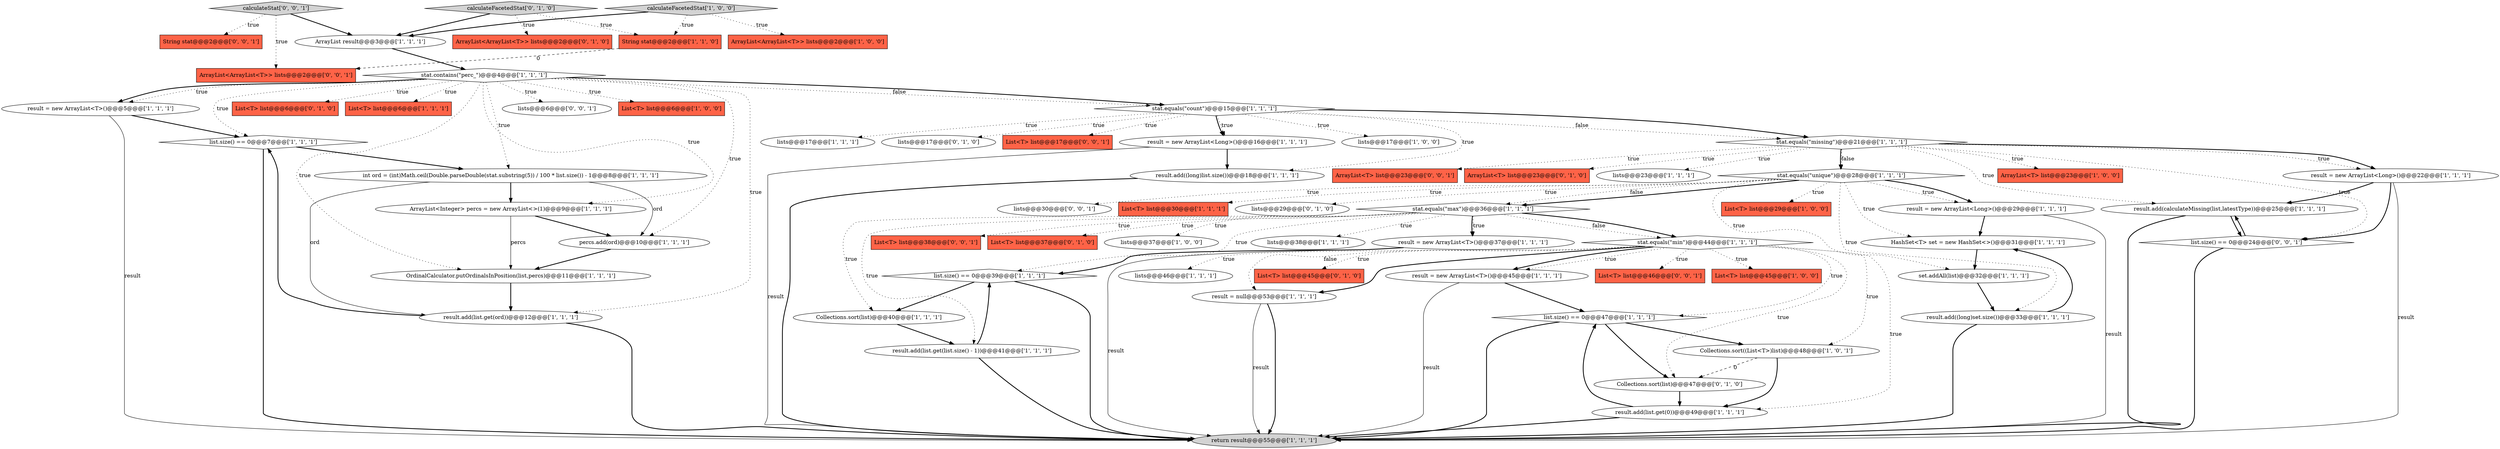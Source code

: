 digraph {
61 [style = filled, label = "calculateStat['0', '0', '1']", fillcolor = lightgray, shape = diamond image = "AAA0AAABBB3BBB"];
33 [style = filled, label = "result = new ArrayList<T>()@@@45@@@['1', '1', '1']", fillcolor = white, shape = ellipse image = "AAA0AAABBB1BBB"];
63 [style = filled, label = "List<T> list@@@46@@@['0', '0', '1']", fillcolor = tomato, shape = box image = "AAA0AAABBB3BBB"];
14 [style = filled, label = "result = new ArrayList<T>()@@@5@@@['1', '1', '1']", fillcolor = white, shape = ellipse image = "AAA0AAABBB1BBB"];
2 [style = filled, label = "List<T> list@@@45@@@['1', '0', '0']", fillcolor = tomato, shape = box image = "AAA0AAABBB1BBB"];
3 [style = filled, label = "lists@@@37@@@['1', '0', '0']", fillcolor = white, shape = ellipse image = "AAA0AAABBB1BBB"];
45 [style = filled, label = "list.size() == 0@@@7@@@['1', '1', '1']", fillcolor = white, shape = diamond image = "AAA0AAABBB1BBB"];
52 [style = filled, label = "ArrayList<ArrayList<T>> lists@@@2@@@['0', '1', '0']", fillcolor = tomato, shape = box image = "AAA0AAABBB2BBB"];
0 [style = filled, label = "List<T> list@@@29@@@['1', '0', '0']", fillcolor = tomato, shape = box image = "AAA0AAABBB1BBB"];
50 [style = filled, label = "Collections.sort(list)@@@47@@@['0', '1', '0']", fillcolor = white, shape = ellipse image = "AAA1AAABBB2BBB"];
9 [style = filled, label = "lists@@@38@@@['1', '1', '1']", fillcolor = white, shape = ellipse image = "AAA0AAABBB1BBB"];
43 [style = filled, label = "stat.contains(\"perc_\")@@@4@@@['1', '1', '1']", fillcolor = white, shape = diamond image = "AAA0AAABBB1BBB"];
4 [style = filled, label = "result.add(list.get(0))@@@49@@@['1', '1', '1']", fillcolor = white, shape = ellipse image = "AAA0AAABBB1BBB"];
23 [style = filled, label = "ArrayList<T> list@@@23@@@['1', '0', '0']", fillcolor = tomato, shape = box image = "AAA0AAABBB1BBB"];
19 [style = filled, label = "result.add(calculateMissing(list,latestType))@@@25@@@['1', '1', '1']", fillcolor = white, shape = ellipse image = "AAA0AAABBB1BBB"];
8 [style = filled, label = "lists@@@17@@@['1', '1', '1']", fillcolor = white, shape = ellipse image = "AAA0AAABBB1BBB"];
55 [style = filled, label = "List<T> list@@@6@@@['0', '1', '0']", fillcolor = tomato, shape = box image = "AAA0AAABBB2BBB"];
59 [style = filled, label = "ArrayList<T> list@@@23@@@['0', '0', '1']", fillcolor = tomato, shape = box image = "AAA0AAABBB3BBB"];
24 [style = filled, label = "List<T> list@@@6@@@['1', '1', '1']", fillcolor = tomato, shape = box image = "AAA0AAABBB1BBB"];
42 [style = filled, label = "stat.equals(\"min\")@@@44@@@['1', '1', '1']", fillcolor = white, shape = diamond image = "AAA0AAABBB1BBB"];
47 [style = filled, label = "lists@@@17@@@['0', '1', '0']", fillcolor = white, shape = ellipse image = "AAA0AAABBB2BBB"];
60 [style = filled, label = "String stat@@@2@@@['0', '0', '1']", fillcolor = tomato, shape = box image = "AAA0AAABBB3BBB"];
56 [style = filled, label = "List<T> list@@@17@@@['0', '0', '1']", fillcolor = tomato, shape = box image = "AAA0AAABBB3BBB"];
27 [style = filled, label = "ArrayList result@@@3@@@['1', '1', '1']", fillcolor = white, shape = ellipse image = "AAA0AAABBB1BBB"];
10 [style = filled, label = "result = new ArrayList<T>()@@@37@@@['1', '1', '1']", fillcolor = white, shape = ellipse image = "AAA0AAABBB1BBB"];
12 [style = filled, label = "list.size() == 0@@@39@@@['1', '1', '1']", fillcolor = white, shape = diamond image = "AAA0AAABBB1BBB"];
39 [style = filled, label = "result = new ArrayList<Long>()@@@29@@@['1', '1', '1']", fillcolor = white, shape = ellipse image = "AAA0AAABBB1BBB"];
25 [style = filled, label = "percs.add(ord)@@@10@@@['1', '1', '1']", fillcolor = white, shape = ellipse image = "AAA0AAABBB1BBB"];
28 [style = filled, label = "stat.equals(\"missing\")@@@21@@@['1', '1', '1']", fillcolor = white, shape = diamond image = "AAA0AAABBB1BBB"];
6 [style = filled, label = "ArrayList<ArrayList<T>> lists@@@2@@@['1', '0', '0']", fillcolor = tomato, shape = box image = "AAA0AAABBB1BBB"];
29 [style = filled, label = "set.addAll(list)@@@32@@@['1', '1', '1']", fillcolor = white, shape = ellipse image = "AAA0AAABBB1BBB"];
38 [style = filled, label = "stat.equals(\"unique\")@@@28@@@['1', '1', '1']", fillcolor = white, shape = diamond image = "AAA0AAABBB1BBB"];
51 [style = filled, label = "ArrayList<T> list@@@23@@@['0', '1', '0']", fillcolor = tomato, shape = box image = "AAA0AAABBB2BBB"];
15 [style = filled, label = "result.add(list.get(ord))@@@12@@@['1', '1', '1']", fillcolor = white, shape = ellipse image = "AAA0AAABBB1BBB"];
35 [style = filled, label = "ArrayList<Integer> percs = new ArrayList<>(1)@@@9@@@['1', '1', '1']", fillcolor = white, shape = ellipse image = "AAA0AAABBB1BBB"];
5 [style = filled, label = "lists@@@17@@@['1', '0', '0']", fillcolor = white, shape = ellipse image = "AAA0AAABBB1BBB"];
36 [style = filled, label = "lists@@@23@@@['1', '1', '1']", fillcolor = white, shape = ellipse image = "AAA0AAABBB1BBB"];
40 [style = filled, label = "result = new ArrayList<Long>()@@@22@@@['1', '1', '1']", fillcolor = white, shape = ellipse image = "AAA0AAABBB1BBB"];
20 [style = filled, label = "stat.equals(\"max\")@@@36@@@['1', '1', '1']", fillcolor = white, shape = diamond image = "AAA0AAABBB1BBB"];
57 [style = filled, label = "lists@@@30@@@['0', '0', '1']", fillcolor = white, shape = ellipse image = "AAA0AAABBB3BBB"];
22 [style = filled, label = "list.size() == 0@@@47@@@['1', '1', '1']", fillcolor = white, shape = diamond image = "AAA0AAABBB1BBB"];
34 [style = filled, label = "lists@@@46@@@['1', '1', '1']", fillcolor = white, shape = ellipse image = "AAA0AAABBB1BBB"];
53 [style = filled, label = "calculateFacetedStat['0', '1', '0']", fillcolor = lightgray, shape = diamond image = "AAA0AAABBB2BBB"];
32 [style = filled, label = "result.add((long)list.size())@@@18@@@['1', '1', '1']", fillcolor = white, shape = ellipse image = "AAA0AAABBB1BBB"];
62 [style = filled, label = "ArrayList<ArrayList<T>> lists@@@2@@@['0', '0', '1']", fillcolor = tomato, shape = box image = "AAA0AAABBB3BBB"];
17 [style = filled, label = "String stat@@@2@@@['1', '1', '0']", fillcolor = tomato, shape = box image = "AAA0AAABBB1BBB"];
26 [style = filled, label = "Collections.sort((List<T>)list)@@@48@@@['1', '0', '1']", fillcolor = white, shape = ellipse image = "AAA0AAABBB1BBB"];
65 [style = filled, label = "lists@@@6@@@['0', '0', '1']", fillcolor = white, shape = ellipse image = "AAA0AAABBB3BBB"];
21 [style = filled, label = "HashSet<T> set = new HashSet<>()@@@31@@@['1', '1', '1']", fillcolor = white, shape = ellipse image = "AAA0AAABBB1BBB"];
49 [style = filled, label = "List<T> list@@@45@@@['0', '1', '0']", fillcolor = tomato, shape = box image = "AAA0AAABBB2BBB"];
41 [style = filled, label = "result = new ArrayList<Long>()@@@16@@@['1', '1', '1']", fillcolor = white, shape = ellipse image = "AAA0AAABBB1BBB"];
30 [style = filled, label = "List<T> list@@@30@@@['1', '1', '1']", fillcolor = tomato, shape = box image = "AAA0AAABBB1BBB"];
11 [style = filled, label = "List<T> list@@@6@@@['1', '0', '0']", fillcolor = tomato, shape = box image = "AAA0AAABBB1BBB"];
46 [style = filled, label = "Collections.sort(list)@@@40@@@['1', '1', '1']", fillcolor = white, shape = ellipse image = "AAA0AAABBB1BBB"];
7 [style = filled, label = "int ord = (int)Math.ceil(Double.parseDouble(stat.substring(5)) / 100 * list.size()) - 1@@@8@@@['1', '1', '1']", fillcolor = white, shape = ellipse image = "AAA0AAABBB1BBB"];
48 [style = filled, label = "lists@@@29@@@['0', '1', '0']", fillcolor = white, shape = ellipse image = "AAA0AAABBB2BBB"];
18 [style = filled, label = "result.add(list.get(list.size() - 1))@@@41@@@['1', '1', '1']", fillcolor = white, shape = ellipse image = "AAA0AAABBB1BBB"];
58 [style = filled, label = "List<T> list@@@38@@@['0', '0', '1']", fillcolor = tomato, shape = box image = "AAA0AAABBB3BBB"];
13 [style = filled, label = "result = null@@@53@@@['1', '1', '1']", fillcolor = white, shape = ellipse image = "AAA0AAABBB1BBB"];
64 [style = filled, label = "list.size() == 0@@@24@@@['0', '0', '1']", fillcolor = white, shape = diamond image = "AAA0AAABBB3BBB"];
1 [style = filled, label = "result.add((long)set.size())@@@33@@@['1', '1', '1']", fillcolor = white, shape = ellipse image = "AAA0AAABBB1BBB"];
44 [style = filled, label = "calculateFacetedStat['1', '0', '0']", fillcolor = lightgray, shape = diamond image = "AAA0AAABBB1BBB"];
31 [style = filled, label = "stat.equals(\"count\")@@@15@@@['1', '1', '1']", fillcolor = white, shape = diamond image = "AAA0AAABBB1BBB"];
54 [style = filled, label = "List<T> list@@@37@@@['0', '1', '0']", fillcolor = tomato, shape = box image = "AAA0AAABBB2BBB"];
37 [style = filled, label = "OrdinalCalculator.putOrdinalsInPosition(list,percs)@@@11@@@['1', '1', '1']", fillcolor = white, shape = ellipse image = "AAA0AAABBB1BBB"];
16 [style = filled, label = "return result@@@55@@@['1', '1', '1']", fillcolor = lightgray, shape = ellipse image = "AAA0AAABBB1BBB"];
42->22 [style = dotted, label="true"];
35->37 [style = solid, label="percs"];
44->17 [style = dotted, label="true"];
28->38 [style = dotted, label="false"];
20->10 [style = bold, label=""];
19->64 [style = bold, label=""];
42->13 [style = dotted, label="false"];
20->18 [style = dotted, label="true"];
53->52 [style = dotted, label="true"];
39->16 [style = solid, label="result"];
38->39 [style = dotted, label="true"];
4->22 [style = bold, label=""];
13->16 [style = solid, label="result"];
12->16 [style = bold, label=""];
45->16 [style = bold, label=""];
28->64 [style = dotted, label="true"];
43->14 [style = bold, label=""];
42->33 [style = dotted, label="true"];
20->10 [style = dotted, label="true"];
43->11 [style = dotted, label="true"];
12->46 [style = bold, label=""];
15->16 [style = bold, label=""];
31->32 [style = dotted, label="true"];
43->35 [style = dotted, label="true"];
53->17 [style = dotted, label="true"];
22->50 [style = bold, label=""];
28->36 [style = dotted, label="true"];
43->65 [style = dotted, label="true"];
25->37 [style = bold, label=""];
50->4 [style = bold, label=""];
43->14 [style = dotted, label="true"];
38->39 [style = bold, label=""];
42->63 [style = dotted, label="true"];
53->27 [style = bold, label=""];
42->2 [style = dotted, label="true"];
38->1 [style = dotted, label="true"];
42->34 [style = dotted, label="true"];
61->62 [style = dotted, label="true"];
28->40 [style = dotted, label="true"];
31->56 [style = dotted, label="true"];
28->38 [style = bold, label=""];
14->16 [style = solid, label="result"];
7->25 [style = solid, label="ord"];
41->32 [style = bold, label=""];
43->25 [style = dotted, label="true"];
38->48 [style = dotted, label="true"];
14->45 [style = bold, label=""];
26->4 [style = bold, label=""];
42->49 [style = dotted, label="true"];
42->26 [style = dotted, label="true"];
33->16 [style = solid, label="result"];
64->16 [style = bold, label=""];
20->54 [style = dotted, label="true"];
20->42 [style = bold, label=""];
31->41 [style = bold, label=""];
31->47 [style = dotted, label="true"];
44->6 [style = dotted, label="true"];
44->27 [style = bold, label=""];
20->58 [style = dotted, label="true"];
43->7 [style = dotted, label="true"];
40->64 [style = bold, label=""];
43->55 [style = dotted, label="true"];
35->25 [style = bold, label=""];
41->16 [style = solid, label="result"];
29->1 [style = bold, label=""];
38->29 [style = dotted, label="true"];
31->28 [style = bold, label=""];
43->31 [style = dotted, label="false"];
7->35 [style = bold, label=""];
40->16 [style = solid, label="result"];
42->33 [style = bold, label=""];
10->16 [style = solid, label="result"];
26->50 [style = dashed, label="0"];
20->3 [style = dotted, label="true"];
38->21 [style = dotted, label="true"];
61->60 [style = dotted, label="true"];
4->16 [style = bold, label=""];
43->24 [style = dotted, label="true"];
31->8 [style = dotted, label="true"];
7->15 [style = solid, label="ord"];
22->16 [style = bold, label=""];
38->30 [style = dotted, label="true"];
42->13 [style = bold, label=""];
17->62 [style = dashed, label="0"];
15->45 [style = bold, label=""];
43->37 [style = dotted, label="true"];
19->16 [style = bold, label=""];
20->46 [style = dotted, label="true"];
20->12 [style = dotted, label="true"];
28->19 [style = dotted, label="true"];
38->57 [style = dotted, label="true"];
13->16 [style = bold, label=""];
20->42 [style = dotted, label="false"];
18->16 [style = bold, label=""];
38->20 [style = dotted, label="false"];
32->16 [style = bold, label=""];
46->18 [style = bold, label=""];
28->23 [style = dotted, label="true"];
37->15 [style = bold, label=""];
61->27 [style = bold, label=""];
43->45 [style = dotted, label="true"];
38->0 [style = dotted, label="true"];
31->41 [style = dotted, label="true"];
28->51 [style = dotted, label="true"];
43->31 [style = bold, label=""];
43->15 [style = dotted, label="true"];
31->28 [style = dotted, label="false"];
1->21 [style = bold, label=""];
28->59 [style = dotted, label="true"];
64->19 [style = bold, label=""];
39->21 [style = bold, label=""];
21->29 [style = bold, label=""];
42->4 [style = dotted, label="true"];
10->12 [style = bold, label=""];
33->22 [style = bold, label=""];
22->26 [style = bold, label=""];
45->7 [style = bold, label=""];
27->43 [style = bold, label=""];
40->19 [style = bold, label=""];
28->40 [style = bold, label=""];
38->20 [style = bold, label=""];
20->9 [style = dotted, label="true"];
18->12 [style = bold, label=""];
1->16 [style = bold, label=""];
42->50 [style = dotted, label="true"];
31->5 [style = dotted, label="true"];
}
